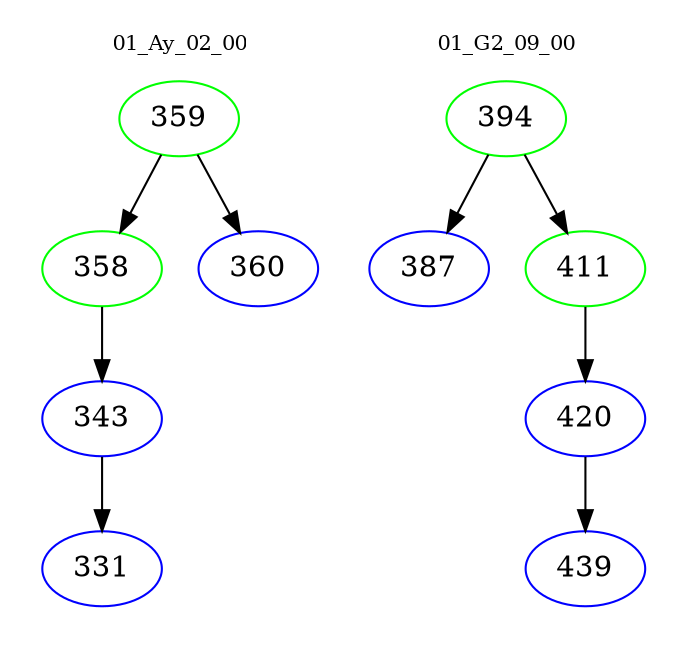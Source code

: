 digraph{
subgraph cluster_0 {
color = white
label = "01_Ay_02_00";
fontsize=10;
T0_359 [label="359", color="green"]
T0_359 -> T0_358 [color="black"]
T0_358 [label="358", color="green"]
T0_358 -> T0_343 [color="black"]
T0_343 [label="343", color="blue"]
T0_343 -> T0_331 [color="black"]
T0_331 [label="331", color="blue"]
T0_359 -> T0_360 [color="black"]
T0_360 [label="360", color="blue"]
}
subgraph cluster_1 {
color = white
label = "01_G2_09_00";
fontsize=10;
T1_394 [label="394", color="green"]
T1_394 -> T1_387 [color="black"]
T1_387 [label="387", color="blue"]
T1_394 -> T1_411 [color="black"]
T1_411 [label="411", color="green"]
T1_411 -> T1_420 [color="black"]
T1_420 [label="420", color="blue"]
T1_420 -> T1_439 [color="black"]
T1_439 [label="439", color="blue"]
}
}
